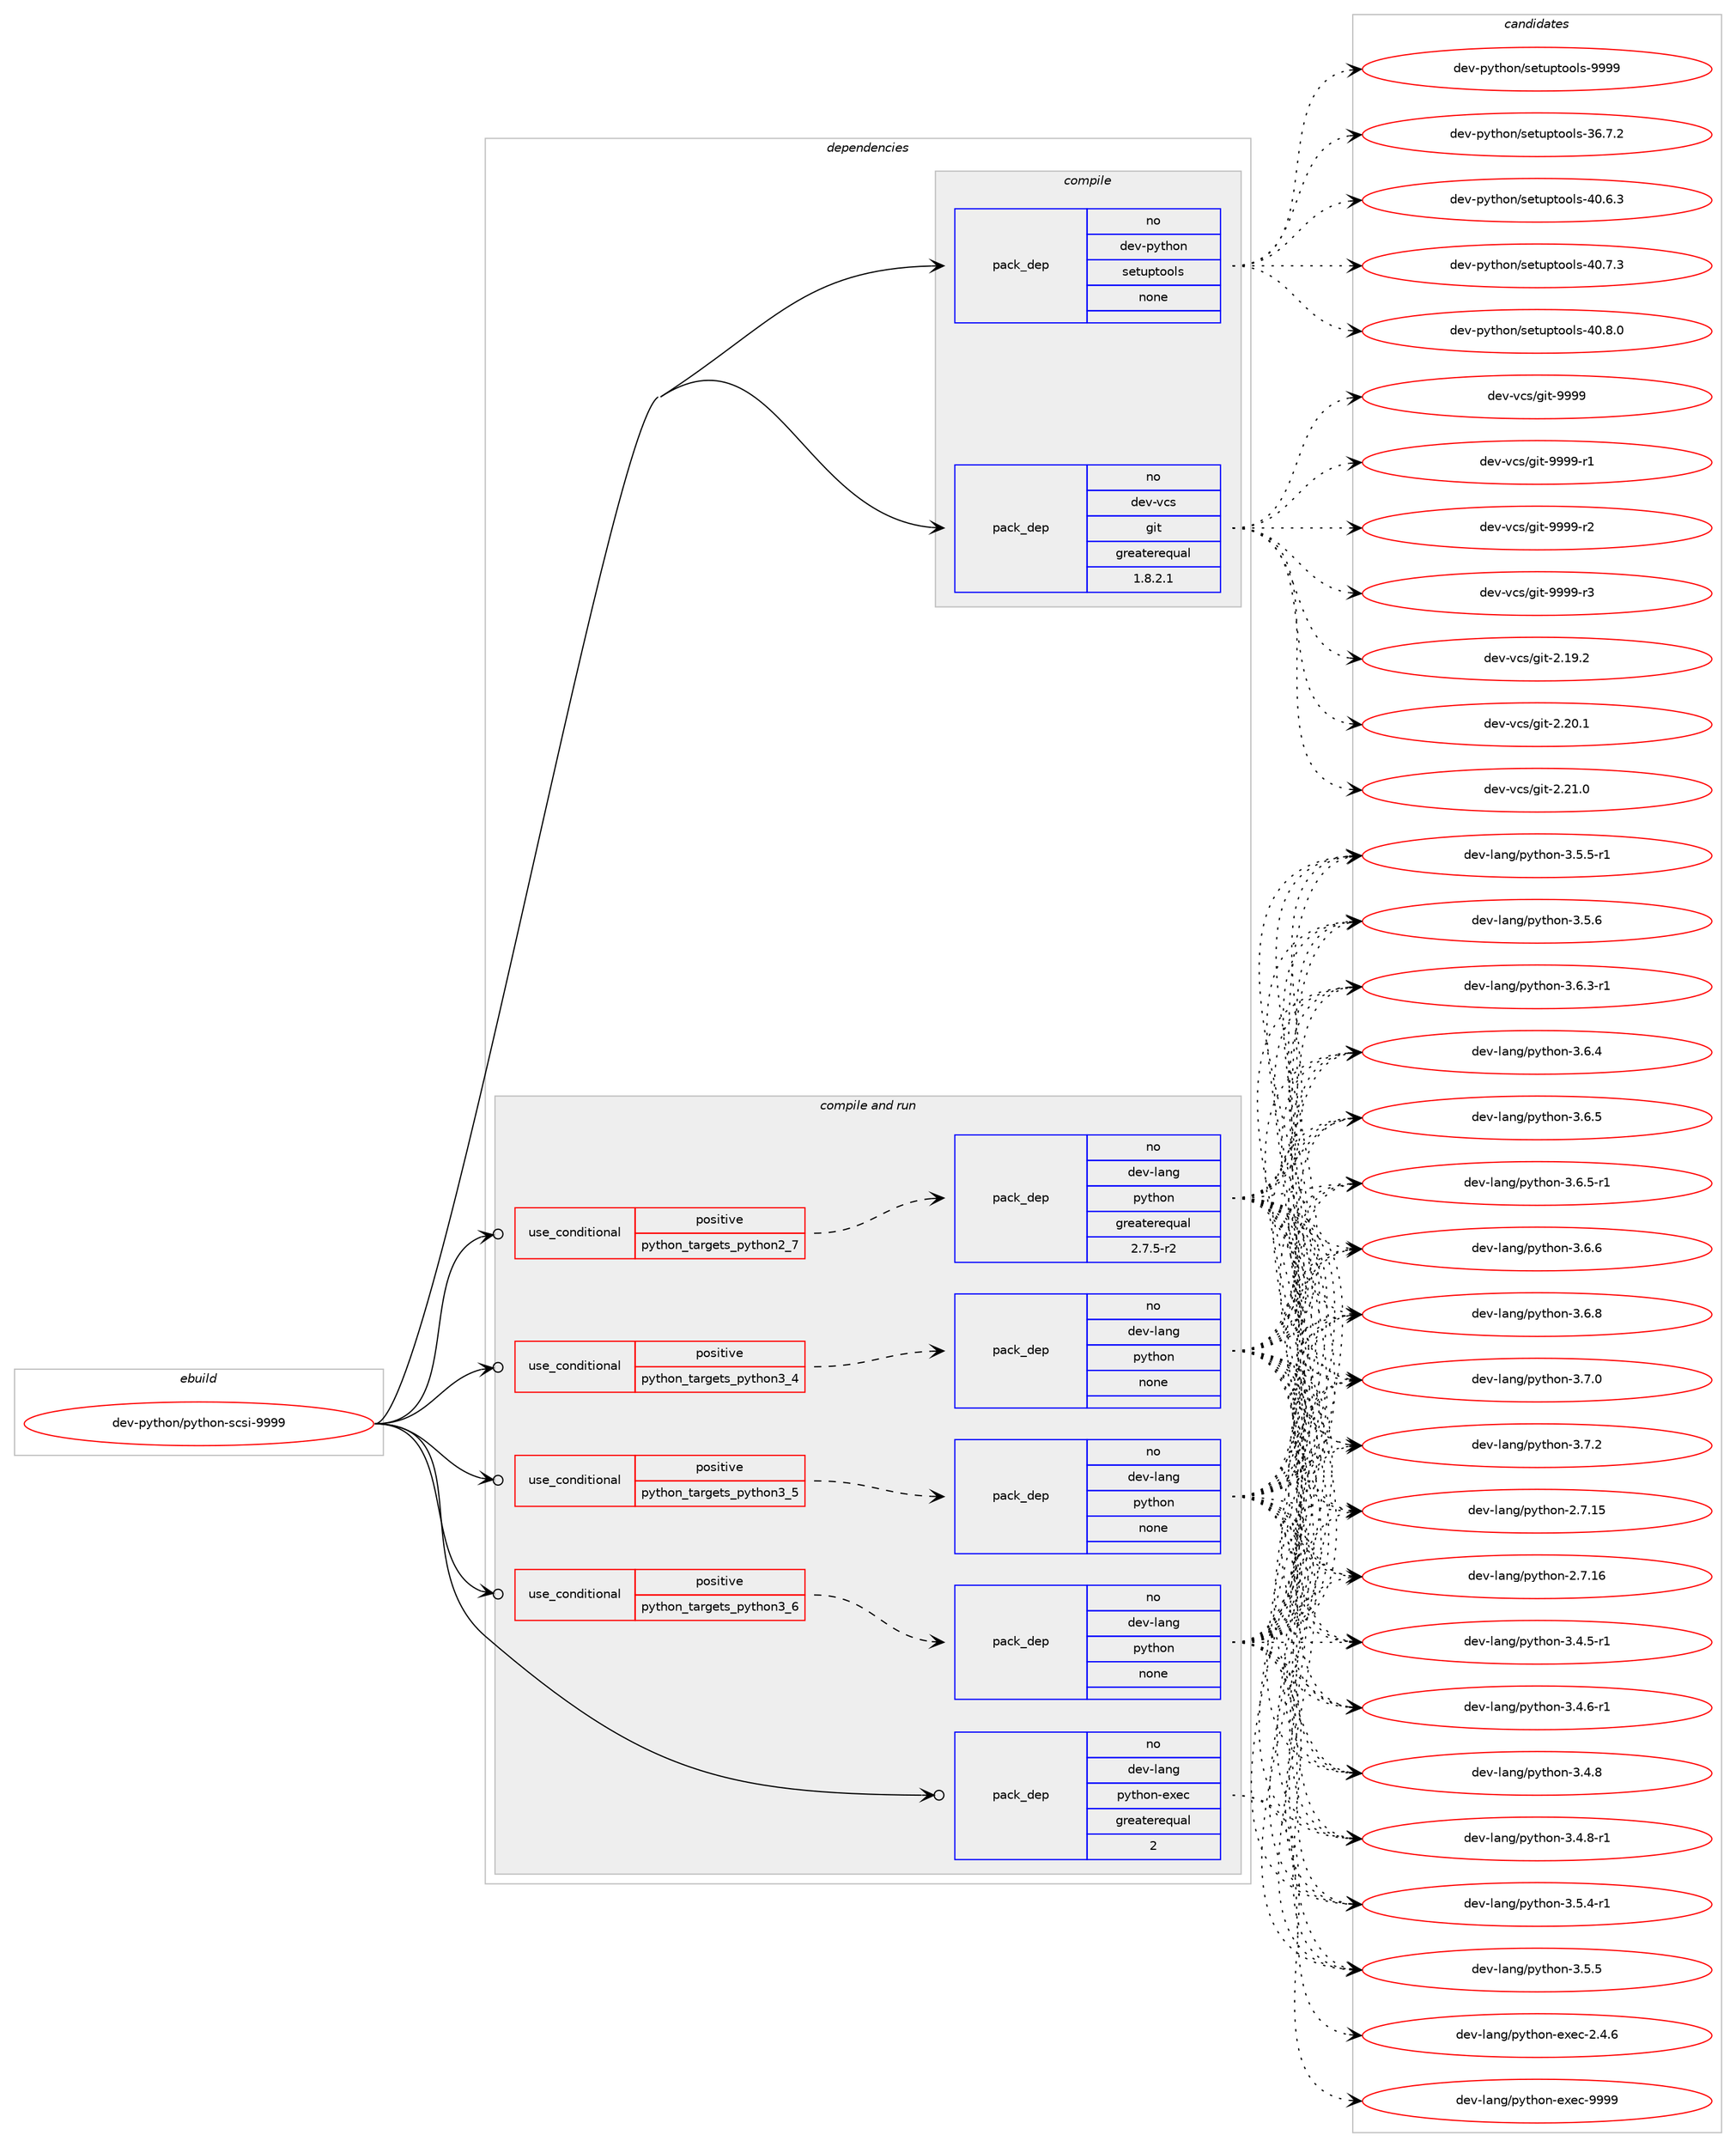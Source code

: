 digraph prolog {

# *************
# Graph options
# *************

newrank=true;
concentrate=true;
compound=true;
graph [rankdir=LR,fontname=Helvetica,fontsize=10,ranksep=1.5];#, ranksep=2.5, nodesep=0.2];
edge  [arrowhead=vee];
node  [fontname=Helvetica,fontsize=10];

# **********
# The ebuild
# **********

subgraph cluster_leftcol {
color=gray;
rank=same;
label=<<i>ebuild</i>>;
id [label="dev-python/python-scsi-9999", color=red, width=4, href="../dev-python/python-scsi-9999.svg"];
}

# ****************
# The dependencies
# ****************

subgraph cluster_midcol {
color=gray;
label=<<i>dependencies</i>>;
subgraph cluster_compile {
fillcolor="#eeeeee";
style=filled;
label=<<i>compile</i>>;
subgraph pack1030173 {
dependency1436528 [label=<<TABLE BORDER="0" CELLBORDER="1" CELLSPACING="0" CELLPADDING="4" WIDTH="220"><TR><TD ROWSPAN="6" CELLPADDING="30">pack_dep</TD></TR><TR><TD WIDTH="110">no</TD></TR><TR><TD>dev-python</TD></TR><TR><TD>setuptools</TD></TR><TR><TD>none</TD></TR><TR><TD></TD></TR></TABLE>>, shape=none, color=blue];
}
id:e -> dependency1436528:w [weight=20,style="solid",arrowhead="vee"];
subgraph pack1030174 {
dependency1436529 [label=<<TABLE BORDER="0" CELLBORDER="1" CELLSPACING="0" CELLPADDING="4" WIDTH="220"><TR><TD ROWSPAN="6" CELLPADDING="30">pack_dep</TD></TR><TR><TD WIDTH="110">no</TD></TR><TR><TD>dev-vcs</TD></TR><TR><TD>git</TD></TR><TR><TD>greaterequal</TD></TR><TR><TD>1.8.2.1</TD></TR></TABLE>>, shape=none, color=blue];
}
id:e -> dependency1436529:w [weight=20,style="solid",arrowhead="vee"];
}
subgraph cluster_compileandrun {
fillcolor="#eeeeee";
style=filled;
label=<<i>compile and run</i>>;
subgraph cond383001 {
dependency1436530 [label=<<TABLE BORDER="0" CELLBORDER="1" CELLSPACING="0" CELLPADDING="4"><TR><TD ROWSPAN="3" CELLPADDING="10">use_conditional</TD></TR><TR><TD>positive</TD></TR><TR><TD>python_targets_python2_7</TD></TR></TABLE>>, shape=none, color=red];
subgraph pack1030175 {
dependency1436531 [label=<<TABLE BORDER="0" CELLBORDER="1" CELLSPACING="0" CELLPADDING="4" WIDTH="220"><TR><TD ROWSPAN="6" CELLPADDING="30">pack_dep</TD></TR><TR><TD WIDTH="110">no</TD></TR><TR><TD>dev-lang</TD></TR><TR><TD>python</TD></TR><TR><TD>greaterequal</TD></TR><TR><TD>2.7.5-r2</TD></TR></TABLE>>, shape=none, color=blue];
}
dependency1436530:e -> dependency1436531:w [weight=20,style="dashed",arrowhead="vee"];
}
id:e -> dependency1436530:w [weight=20,style="solid",arrowhead="odotvee"];
subgraph cond383002 {
dependency1436532 [label=<<TABLE BORDER="0" CELLBORDER="1" CELLSPACING="0" CELLPADDING="4"><TR><TD ROWSPAN="3" CELLPADDING="10">use_conditional</TD></TR><TR><TD>positive</TD></TR><TR><TD>python_targets_python3_4</TD></TR></TABLE>>, shape=none, color=red];
subgraph pack1030176 {
dependency1436533 [label=<<TABLE BORDER="0" CELLBORDER="1" CELLSPACING="0" CELLPADDING="4" WIDTH="220"><TR><TD ROWSPAN="6" CELLPADDING="30">pack_dep</TD></TR><TR><TD WIDTH="110">no</TD></TR><TR><TD>dev-lang</TD></TR><TR><TD>python</TD></TR><TR><TD>none</TD></TR><TR><TD></TD></TR></TABLE>>, shape=none, color=blue];
}
dependency1436532:e -> dependency1436533:w [weight=20,style="dashed",arrowhead="vee"];
}
id:e -> dependency1436532:w [weight=20,style="solid",arrowhead="odotvee"];
subgraph cond383003 {
dependency1436534 [label=<<TABLE BORDER="0" CELLBORDER="1" CELLSPACING="0" CELLPADDING="4"><TR><TD ROWSPAN="3" CELLPADDING="10">use_conditional</TD></TR><TR><TD>positive</TD></TR><TR><TD>python_targets_python3_5</TD></TR></TABLE>>, shape=none, color=red];
subgraph pack1030177 {
dependency1436535 [label=<<TABLE BORDER="0" CELLBORDER="1" CELLSPACING="0" CELLPADDING="4" WIDTH="220"><TR><TD ROWSPAN="6" CELLPADDING="30">pack_dep</TD></TR><TR><TD WIDTH="110">no</TD></TR><TR><TD>dev-lang</TD></TR><TR><TD>python</TD></TR><TR><TD>none</TD></TR><TR><TD></TD></TR></TABLE>>, shape=none, color=blue];
}
dependency1436534:e -> dependency1436535:w [weight=20,style="dashed",arrowhead="vee"];
}
id:e -> dependency1436534:w [weight=20,style="solid",arrowhead="odotvee"];
subgraph cond383004 {
dependency1436536 [label=<<TABLE BORDER="0" CELLBORDER="1" CELLSPACING="0" CELLPADDING="4"><TR><TD ROWSPAN="3" CELLPADDING="10">use_conditional</TD></TR><TR><TD>positive</TD></TR><TR><TD>python_targets_python3_6</TD></TR></TABLE>>, shape=none, color=red];
subgraph pack1030178 {
dependency1436537 [label=<<TABLE BORDER="0" CELLBORDER="1" CELLSPACING="0" CELLPADDING="4" WIDTH="220"><TR><TD ROWSPAN="6" CELLPADDING="30">pack_dep</TD></TR><TR><TD WIDTH="110">no</TD></TR><TR><TD>dev-lang</TD></TR><TR><TD>python</TD></TR><TR><TD>none</TD></TR><TR><TD></TD></TR></TABLE>>, shape=none, color=blue];
}
dependency1436536:e -> dependency1436537:w [weight=20,style="dashed",arrowhead="vee"];
}
id:e -> dependency1436536:w [weight=20,style="solid",arrowhead="odotvee"];
subgraph pack1030179 {
dependency1436538 [label=<<TABLE BORDER="0" CELLBORDER="1" CELLSPACING="0" CELLPADDING="4" WIDTH="220"><TR><TD ROWSPAN="6" CELLPADDING="30">pack_dep</TD></TR><TR><TD WIDTH="110">no</TD></TR><TR><TD>dev-lang</TD></TR><TR><TD>python-exec</TD></TR><TR><TD>greaterequal</TD></TR><TR><TD>2</TD></TR></TABLE>>, shape=none, color=blue];
}
id:e -> dependency1436538:w [weight=20,style="solid",arrowhead="odotvee"];
}
subgraph cluster_run {
fillcolor="#eeeeee";
style=filled;
label=<<i>run</i>>;
}
}

# **************
# The candidates
# **************

subgraph cluster_choices {
rank=same;
color=gray;
label=<<i>candidates</i>>;

subgraph choice1030173 {
color=black;
nodesep=1;
choice100101118451121211161041111104711510111611711211611111110811545515446554650 [label="dev-python/setuptools-36.7.2", color=red, width=4,href="../dev-python/setuptools-36.7.2.svg"];
choice100101118451121211161041111104711510111611711211611111110811545524846544651 [label="dev-python/setuptools-40.6.3", color=red, width=4,href="../dev-python/setuptools-40.6.3.svg"];
choice100101118451121211161041111104711510111611711211611111110811545524846554651 [label="dev-python/setuptools-40.7.3", color=red, width=4,href="../dev-python/setuptools-40.7.3.svg"];
choice100101118451121211161041111104711510111611711211611111110811545524846564648 [label="dev-python/setuptools-40.8.0", color=red, width=4,href="../dev-python/setuptools-40.8.0.svg"];
choice10010111845112121116104111110471151011161171121161111111081154557575757 [label="dev-python/setuptools-9999", color=red, width=4,href="../dev-python/setuptools-9999.svg"];
dependency1436528:e -> choice100101118451121211161041111104711510111611711211611111110811545515446554650:w [style=dotted,weight="100"];
dependency1436528:e -> choice100101118451121211161041111104711510111611711211611111110811545524846544651:w [style=dotted,weight="100"];
dependency1436528:e -> choice100101118451121211161041111104711510111611711211611111110811545524846554651:w [style=dotted,weight="100"];
dependency1436528:e -> choice100101118451121211161041111104711510111611711211611111110811545524846564648:w [style=dotted,weight="100"];
dependency1436528:e -> choice10010111845112121116104111110471151011161171121161111111081154557575757:w [style=dotted,weight="100"];
}
subgraph choice1030174 {
color=black;
nodesep=1;
choice10010111845118991154710310511645504649574650 [label="dev-vcs/git-2.19.2", color=red, width=4,href="../dev-vcs/git-2.19.2.svg"];
choice10010111845118991154710310511645504650484649 [label="dev-vcs/git-2.20.1", color=red, width=4,href="../dev-vcs/git-2.20.1.svg"];
choice10010111845118991154710310511645504650494648 [label="dev-vcs/git-2.21.0", color=red, width=4,href="../dev-vcs/git-2.21.0.svg"];
choice1001011184511899115471031051164557575757 [label="dev-vcs/git-9999", color=red, width=4,href="../dev-vcs/git-9999.svg"];
choice10010111845118991154710310511645575757574511449 [label="dev-vcs/git-9999-r1", color=red, width=4,href="../dev-vcs/git-9999-r1.svg"];
choice10010111845118991154710310511645575757574511450 [label="dev-vcs/git-9999-r2", color=red, width=4,href="../dev-vcs/git-9999-r2.svg"];
choice10010111845118991154710310511645575757574511451 [label="dev-vcs/git-9999-r3", color=red, width=4,href="../dev-vcs/git-9999-r3.svg"];
dependency1436529:e -> choice10010111845118991154710310511645504649574650:w [style=dotted,weight="100"];
dependency1436529:e -> choice10010111845118991154710310511645504650484649:w [style=dotted,weight="100"];
dependency1436529:e -> choice10010111845118991154710310511645504650494648:w [style=dotted,weight="100"];
dependency1436529:e -> choice1001011184511899115471031051164557575757:w [style=dotted,weight="100"];
dependency1436529:e -> choice10010111845118991154710310511645575757574511449:w [style=dotted,weight="100"];
dependency1436529:e -> choice10010111845118991154710310511645575757574511450:w [style=dotted,weight="100"];
dependency1436529:e -> choice10010111845118991154710310511645575757574511451:w [style=dotted,weight="100"];
}
subgraph choice1030175 {
color=black;
nodesep=1;
choice10010111845108971101034711212111610411111045504655464953 [label="dev-lang/python-2.7.15", color=red, width=4,href="../dev-lang/python-2.7.15.svg"];
choice10010111845108971101034711212111610411111045504655464954 [label="dev-lang/python-2.7.16", color=red, width=4,href="../dev-lang/python-2.7.16.svg"];
choice1001011184510897110103471121211161041111104551465246534511449 [label="dev-lang/python-3.4.5-r1", color=red, width=4,href="../dev-lang/python-3.4.5-r1.svg"];
choice1001011184510897110103471121211161041111104551465246544511449 [label="dev-lang/python-3.4.6-r1", color=red, width=4,href="../dev-lang/python-3.4.6-r1.svg"];
choice100101118451089711010347112121116104111110455146524656 [label="dev-lang/python-3.4.8", color=red, width=4,href="../dev-lang/python-3.4.8.svg"];
choice1001011184510897110103471121211161041111104551465246564511449 [label="dev-lang/python-3.4.8-r1", color=red, width=4,href="../dev-lang/python-3.4.8-r1.svg"];
choice1001011184510897110103471121211161041111104551465346524511449 [label="dev-lang/python-3.5.4-r1", color=red, width=4,href="../dev-lang/python-3.5.4-r1.svg"];
choice100101118451089711010347112121116104111110455146534653 [label="dev-lang/python-3.5.5", color=red, width=4,href="../dev-lang/python-3.5.5.svg"];
choice1001011184510897110103471121211161041111104551465346534511449 [label="dev-lang/python-3.5.5-r1", color=red, width=4,href="../dev-lang/python-3.5.5-r1.svg"];
choice100101118451089711010347112121116104111110455146534654 [label="dev-lang/python-3.5.6", color=red, width=4,href="../dev-lang/python-3.5.6.svg"];
choice1001011184510897110103471121211161041111104551465446514511449 [label="dev-lang/python-3.6.3-r1", color=red, width=4,href="../dev-lang/python-3.6.3-r1.svg"];
choice100101118451089711010347112121116104111110455146544652 [label="dev-lang/python-3.6.4", color=red, width=4,href="../dev-lang/python-3.6.4.svg"];
choice100101118451089711010347112121116104111110455146544653 [label="dev-lang/python-3.6.5", color=red, width=4,href="../dev-lang/python-3.6.5.svg"];
choice1001011184510897110103471121211161041111104551465446534511449 [label="dev-lang/python-3.6.5-r1", color=red, width=4,href="../dev-lang/python-3.6.5-r1.svg"];
choice100101118451089711010347112121116104111110455146544654 [label="dev-lang/python-3.6.6", color=red, width=4,href="../dev-lang/python-3.6.6.svg"];
choice100101118451089711010347112121116104111110455146544656 [label="dev-lang/python-3.6.8", color=red, width=4,href="../dev-lang/python-3.6.8.svg"];
choice100101118451089711010347112121116104111110455146554648 [label="dev-lang/python-3.7.0", color=red, width=4,href="../dev-lang/python-3.7.0.svg"];
choice100101118451089711010347112121116104111110455146554650 [label="dev-lang/python-3.7.2", color=red, width=4,href="../dev-lang/python-3.7.2.svg"];
dependency1436531:e -> choice10010111845108971101034711212111610411111045504655464953:w [style=dotted,weight="100"];
dependency1436531:e -> choice10010111845108971101034711212111610411111045504655464954:w [style=dotted,weight="100"];
dependency1436531:e -> choice1001011184510897110103471121211161041111104551465246534511449:w [style=dotted,weight="100"];
dependency1436531:e -> choice1001011184510897110103471121211161041111104551465246544511449:w [style=dotted,weight="100"];
dependency1436531:e -> choice100101118451089711010347112121116104111110455146524656:w [style=dotted,weight="100"];
dependency1436531:e -> choice1001011184510897110103471121211161041111104551465246564511449:w [style=dotted,weight="100"];
dependency1436531:e -> choice1001011184510897110103471121211161041111104551465346524511449:w [style=dotted,weight="100"];
dependency1436531:e -> choice100101118451089711010347112121116104111110455146534653:w [style=dotted,weight="100"];
dependency1436531:e -> choice1001011184510897110103471121211161041111104551465346534511449:w [style=dotted,weight="100"];
dependency1436531:e -> choice100101118451089711010347112121116104111110455146534654:w [style=dotted,weight="100"];
dependency1436531:e -> choice1001011184510897110103471121211161041111104551465446514511449:w [style=dotted,weight="100"];
dependency1436531:e -> choice100101118451089711010347112121116104111110455146544652:w [style=dotted,weight="100"];
dependency1436531:e -> choice100101118451089711010347112121116104111110455146544653:w [style=dotted,weight="100"];
dependency1436531:e -> choice1001011184510897110103471121211161041111104551465446534511449:w [style=dotted,weight="100"];
dependency1436531:e -> choice100101118451089711010347112121116104111110455146544654:w [style=dotted,weight="100"];
dependency1436531:e -> choice100101118451089711010347112121116104111110455146544656:w [style=dotted,weight="100"];
dependency1436531:e -> choice100101118451089711010347112121116104111110455146554648:w [style=dotted,weight="100"];
dependency1436531:e -> choice100101118451089711010347112121116104111110455146554650:w [style=dotted,weight="100"];
}
subgraph choice1030176 {
color=black;
nodesep=1;
choice10010111845108971101034711212111610411111045504655464953 [label="dev-lang/python-2.7.15", color=red, width=4,href="../dev-lang/python-2.7.15.svg"];
choice10010111845108971101034711212111610411111045504655464954 [label="dev-lang/python-2.7.16", color=red, width=4,href="../dev-lang/python-2.7.16.svg"];
choice1001011184510897110103471121211161041111104551465246534511449 [label="dev-lang/python-3.4.5-r1", color=red, width=4,href="../dev-lang/python-3.4.5-r1.svg"];
choice1001011184510897110103471121211161041111104551465246544511449 [label="dev-lang/python-3.4.6-r1", color=red, width=4,href="../dev-lang/python-3.4.6-r1.svg"];
choice100101118451089711010347112121116104111110455146524656 [label="dev-lang/python-3.4.8", color=red, width=4,href="../dev-lang/python-3.4.8.svg"];
choice1001011184510897110103471121211161041111104551465246564511449 [label="dev-lang/python-3.4.8-r1", color=red, width=4,href="../dev-lang/python-3.4.8-r1.svg"];
choice1001011184510897110103471121211161041111104551465346524511449 [label="dev-lang/python-3.5.4-r1", color=red, width=4,href="../dev-lang/python-3.5.4-r1.svg"];
choice100101118451089711010347112121116104111110455146534653 [label="dev-lang/python-3.5.5", color=red, width=4,href="../dev-lang/python-3.5.5.svg"];
choice1001011184510897110103471121211161041111104551465346534511449 [label="dev-lang/python-3.5.5-r1", color=red, width=4,href="../dev-lang/python-3.5.5-r1.svg"];
choice100101118451089711010347112121116104111110455146534654 [label="dev-lang/python-3.5.6", color=red, width=4,href="../dev-lang/python-3.5.6.svg"];
choice1001011184510897110103471121211161041111104551465446514511449 [label="dev-lang/python-3.6.3-r1", color=red, width=4,href="../dev-lang/python-3.6.3-r1.svg"];
choice100101118451089711010347112121116104111110455146544652 [label="dev-lang/python-3.6.4", color=red, width=4,href="../dev-lang/python-3.6.4.svg"];
choice100101118451089711010347112121116104111110455146544653 [label="dev-lang/python-3.6.5", color=red, width=4,href="../dev-lang/python-3.6.5.svg"];
choice1001011184510897110103471121211161041111104551465446534511449 [label="dev-lang/python-3.6.5-r1", color=red, width=4,href="../dev-lang/python-3.6.5-r1.svg"];
choice100101118451089711010347112121116104111110455146544654 [label="dev-lang/python-3.6.6", color=red, width=4,href="../dev-lang/python-3.6.6.svg"];
choice100101118451089711010347112121116104111110455146544656 [label="dev-lang/python-3.6.8", color=red, width=4,href="../dev-lang/python-3.6.8.svg"];
choice100101118451089711010347112121116104111110455146554648 [label="dev-lang/python-3.7.0", color=red, width=4,href="../dev-lang/python-3.7.0.svg"];
choice100101118451089711010347112121116104111110455146554650 [label="dev-lang/python-3.7.2", color=red, width=4,href="../dev-lang/python-3.7.2.svg"];
dependency1436533:e -> choice10010111845108971101034711212111610411111045504655464953:w [style=dotted,weight="100"];
dependency1436533:e -> choice10010111845108971101034711212111610411111045504655464954:w [style=dotted,weight="100"];
dependency1436533:e -> choice1001011184510897110103471121211161041111104551465246534511449:w [style=dotted,weight="100"];
dependency1436533:e -> choice1001011184510897110103471121211161041111104551465246544511449:w [style=dotted,weight="100"];
dependency1436533:e -> choice100101118451089711010347112121116104111110455146524656:w [style=dotted,weight="100"];
dependency1436533:e -> choice1001011184510897110103471121211161041111104551465246564511449:w [style=dotted,weight="100"];
dependency1436533:e -> choice1001011184510897110103471121211161041111104551465346524511449:w [style=dotted,weight="100"];
dependency1436533:e -> choice100101118451089711010347112121116104111110455146534653:w [style=dotted,weight="100"];
dependency1436533:e -> choice1001011184510897110103471121211161041111104551465346534511449:w [style=dotted,weight="100"];
dependency1436533:e -> choice100101118451089711010347112121116104111110455146534654:w [style=dotted,weight="100"];
dependency1436533:e -> choice1001011184510897110103471121211161041111104551465446514511449:w [style=dotted,weight="100"];
dependency1436533:e -> choice100101118451089711010347112121116104111110455146544652:w [style=dotted,weight="100"];
dependency1436533:e -> choice100101118451089711010347112121116104111110455146544653:w [style=dotted,weight="100"];
dependency1436533:e -> choice1001011184510897110103471121211161041111104551465446534511449:w [style=dotted,weight="100"];
dependency1436533:e -> choice100101118451089711010347112121116104111110455146544654:w [style=dotted,weight="100"];
dependency1436533:e -> choice100101118451089711010347112121116104111110455146544656:w [style=dotted,weight="100"];
dependency1436533:e -> choice100101118451089711010347112121116104111110455146554648:w [style=dotted,weight="100"];
dependency1436533:e -> choice100101118451089711010347112121116104111110455146554650:w [style=dotted,weight="100"];
}
subgraph choice1030177 {
color=black;
nodesep=1;
choice10010111845108971101034711212111610411111045504655464953 [label="dev-lang/python-2.7.15", color=red, width=4,href="../dev-lang/python-2.7.15.svg"];
choice10010111845108971101034711212111610411111045504655464954 [label="dev-lang/python-2.7.16", color=red, width=4,href="../dev-lang/python-2.7.16.svg"];
choice1001011184510897110103471121211161041111104551465246534511449 [label="dev-lang/python-3.4.5-r1", color=red, width=4,href="../dev-lang/python-3.4.5-r1.svg"];
choice1001011184510897110103471121211161041111104551465246544511449 [label="dev-lang/python-3.4.6-r1", color=red, width=4,href="../dev-lang/python-3.4.6-r1.svg"];
choice100101118451089711010347112121116104111110455146524656 [label="dev-lang/python-3.4.8", color=red, width=4,href="../dev-lang/python-3.4.8.svg"];
choice1001011184510897110103471121211161041111104551465246564511449 [label="dev-lang/python-3.4.8-r1", color=red, width=4,href="../dev-lang/python-3.4.8-r1.svg"];
choice1001011184510897110103471121211161041111104551465346524511449 [label="dev-lang/python-3.5.4-r1", color=red, width=4,href="../dev-lang/python-3.5.4-r1.svg"];
choice100101118451089711010347112121116104111110455146534653 [label="dev-lang/python-3.5.5", color=red, width=4,href="../dev-lang/python-3.5.5.svg"];
choice1001011184510897110103471121211161041111104551465346534511449 [label="dev-lang/python-3.5.5-r1", color=red, width=4,href="../dev-lang/python-3.5.5-r1.svg"];
choice100101118451089711010347112121116104111110455146534654 [label="dev-lang/python-3.5.6", color=red, width=4,href="../dev-lang/python-3.5.6.svg"];
choice1001011184510897110103471121211161041111104551465446514511449 [label="dev-lang/python-3.6.3-r1", color=red, width=4,href="../dev-lang/python-3.6.3-r1.svg"];
choice100101118451089711010347112121116104111110455146544652 [label="dev-lang/python-3.6.4", color=red, width=4,href="../dev-lang/python-3.6.4.svg"];
choice100101118451089711010347112121116104111110455146544653 [label="dev-lang/python-3.6.5", color=red, width=4,href="../dev-lang/python-3.6.5.svg"];
choice1001011184510897110103471121211161041111104551465446534511449 [label="dev-lang/python-3.6.5-r1", color=red, width=4,href="../dev-lang/python-3.6.5-r1.svg"];
choice100101118451089711010347112121116104111110455146544654 [label="dev-lang/python-3.6.6", color=red, width=4,href="../dev-lang/python-3.6.6.svg"];
choice100101118451089711010347112121116104111110455146544656 [label="dev-lang/python-3.6.8", color=red, width=4,href="../dev-lang/python-3.6.8.svg"];
choice100101118451089711010347112121116104111110455146554648 [label="dev-lang/python-3.7.0", color=red, width=4,href="../dev-lang/python-3.7.0.svg"];
choice100101118451089711010347112121116104111110455146554650 [label="dev-lang/python-3.7.2", color=red, width=4,href="../dev-lang/python-3.7.2.svg"];
dependency1436535:e -> choice10010111845108971101034711212111610411111045504655464953:w [style=dotted,weight="100"];
dependency1436535:e -> choice10010111845108971101034711212111610411111045504655464954:w [style=dotted,weight="100"];
dependency1436535:e -> choice1001011184510897110103471121211161041111104551465246534511449:w [style=dotted,weight="100"];
dependency1436535:e -> choice1001011184510897110103471121211161041111104551465246544511449:w [style=dotted,weight="100"];
dependency1436535:e -> choice100101118451089711010347112121116104111110455146524656:w [style=dotted,weight="100"];
dependency1436535:e -> choice1001011184510897110103471121211161041111104551465246564511449:w [style=dotted,weight="100"];
dependency1436535:e -> choice1001011184510897110103471121211161041111104551465346524511449:w [style=dotted,weight="100"];
dependency1436535:e -> choice100101118451089711010347112121116104111110455146534653:w [style=dotted,weight="100"];
dependency1436535:e -> choice1001011184510897110103471121211161041111104551465346534511449:w [style=dotted,weight="100"];
dependency1436535:e -> choice100101118451089711010347112121116104111110455146534654:w [style=dotted,weight="100"];
dependency1436535:e -> choice1001011184510897110103471121211161041111104551465446514511449:w [style=dotted,weight="100"];
dependency1436535:e -> choice100101118451089711010347112121116104111110455146544652:w [style=dotted,weight="100"];
dependency1436535:e -> choice100101118451089711010347112121116104111110455146544653:w [style=dotted,weight="100"];
dependency1436535:e -> choice1001011184510897110103471121211161041111104551465446534511449:w [style=dotted,weight="100"];
dependency1436535:e -> choice100101118451089711010347112121116104111110455146544654:w [style=dotted,weight="100"];
dependency1436535:e -> choice100101118451089711010347112121116104111110455146544656:w [style=dotted,weight="100"];
dependency1436535:e -> choice100101118451089711010347112121116104111110455146554648:w [style=dotted,weight="100"];
dependency1436535:e -> choice100101118451089711010347112121116104111110455146554650:w [style=dotted,weight="100"];
}
subgraph choice1030178 {
color=black;
nodesep=1;
choice10010111845108971101034711212111610411111045504655464953 [label="dev-lang/python-2.7.15", color=red, width=4,href="../dev-lang/python-2.7.15.svg"];
choice10010111845108971101034711212111610411111045504655464954 [label="dev-lang/python-2.7.16", color=red, width=4,href="../dev-lang/python-2.7.16.svg"];
choice1001011184510897110103471121211161041111104551465246534511449 [label="dev-lang/python-3.4.5-r1", color=red, width=4,href="../dev-lang/python-3.4.5-r1.svg"];
choice1001011184510897110103471121211161041111104551465246544511449 [label="dev-lang/python-3.4.6-r1", color=red, width=4,href="../dev-lang/python-3.4.6-r1.svg"];
choice100101118451089711010347112121116104111110455146524656 [label="dev-lang/python-3.4.8", color=red, width=4,href="../dev-lang/python-3.4.8.svg"];
choice1001011184510897110103471121211161041111104551465246564511449 [label="dev-lang/python-3.4.8-r1", color=red, width=4,href="../dev-lang/python-3.4.8-r1.svg"];
choice1001011184510897110103471121211161041111104551465346524511449 [label="dev-lang/python-3.5.4-r1", color=red, width=4,href="../dev-lang/python-3.5.4-r1.svg"];
choice100101118451089711010347112121116104111110455146534653 [label="dev-lang/python-3.5.5", color=red, width=4,href="../dev-lang/python-3.5.5.svg"];
choice1001011184510897110103471121211161041111104551465346534511449 [label="dev-lang/python-3.5.5-r1", color=red, width=4,href="../dev-lang/python-3.5.5-r1.svg"];
choice100101118451089711010347112121116104111110455146534654 [label="dev-lang/python-3.5.6", color=red, width=4,href="../dev-lang/python-3.5.6.svg"];
choice1001011184510897110103471121211161041111104551465446514511449 [label="dev-lang/python-3.6.3-r1", color=red, width=4,href="../dev-lang/python-3.6.3-r1.svg"];
choice100101118451089711010347112121116104111110455146544652 [label="dev-lang/python-3.6.4", color=red, width=4,href="../dev-lang/python-3.6.4.svg"];
choice100101118451089711010347112121116104111110455146544653 [label="dev-lang/python-3.6.5", color=red, width=4,href="../dev-lang/python-3.6.5.svg"];
choice1001011184510897110103471121211161041111104551465446534511449 [label="dev-lang/python-3.6.5-r1", color=red, width=4,href="../dev-lang/python-3.6.5-r1.svg"];
choice100101118451089711010347112121116104111110455146544654 [label="dev-lang/python-3.6.6", color=red, width=4,href="../dev-lang/python-3.6.6.svg"];
choice100101118451089711010347112121116104111110455146544656 [label="dev-lang/python-3.6.8", color=red, width=4,href="../dev-lang/python-3.6.8.svg"];
choice100101118451089711010347112121116104111110455146554648 [label="dev-lang/python-3.7.0", color=red, width=4,href="../dev-lang/python-3.7.0.svg"];
choice100101118451089711010347112121116104111110455146554650 [label="dev-lang/python-3.7.2", color=red, width=4,href="../dev-lang/python-3.7.2.svg"];
dependency1436537:e -> choice10010111845108971101034711212111610411111045504655464953:w [style=dotted,weight="100"];
dependency1436537:e -> choice10010111845108971101034711212111610411111045504655464954:w [style=dotted,weight="100"];
dependency1436537:e -> choice1001011184510897110103471121211161041111104551465246534511449:w [style=dotted,weight="100"];
dependency1436537:e -> choice1001011184510897110103471121211161041111104551465246544511449:w [style=dotted,weight="100"];
dependency1436537:e -> choice100101118451089711010347112121116104111110455146524656:w [style=dotted,weight="100"];
dependency1436537:e -> choice1001011184510897110103471121211161041111104551465246564511449:w [style=dotted,weight="100"];
dependency1436537:e -> choice1001011184510897110103471121211161041111104551465346524511449:w [style=dotted,weight="100"];
dependency1436537:e -> choice100101118451089711010347112121116104111110455146534653:w [style=dotted,weight="100"];
dependency1436537:e -> choice1001011184510897110103471121211161041111104551465346534511449:w [style=dotted,weight="100"];
dependency1436537:e -> choice100101118451089711010347112121116104111110455146534654:w [style=dotted,weight="100"];
dependency1436537:e -> choice1001011184510897110103471121211161041111104551465446514511449:w [style=dotted,weight="100"];
dependency1436537:e -> choice100101118451089711010347112121116104111110455146544652:w [style=dotted,weight="100"];
dependency1436537:e -> choice100101118451089711010347112121116104111110455146544653:w [style=dotted,weight="100"];
dependency1436537:e -> choice1001011184510897110103471121211161041111104551465446534511449:w [style=dotted,weight="100"];
dependency1436537:e -> choice100101118451089711010347112121116104111110455146544654:w [style=dotted,weight="100"];
dependency1436537:e -> choice100101118451089711010347112121116104111110455146544656:w [style=dotted,weight="100"];
dependency1436537:e -> choice100101118451089711010347112121116104111110455146554648:w [style=dotted,weight="100"];
dependency1436537:e -> choice100101118451089711010347112121116104111110455146554650:w [style=dotted,weight="100"];
}
subgraph choice1030179 {
color=black;
nodesep=1;
choice1001011184510897110103471121211161041111104510112010199455046524654 [label="dev-lang/python-exec-2.4.6", color=red, width=4,href="../dev-lang/python-exec-2.4.6.svg"];
choice10010111845108971101034711212111610411111045101120101994557575757 [label="dev-lang/python-exec-9999", color=red, width=4,href="../dev-lang/python-exec-9999.svg"];
dependency1436538:e -> choice1001011184510897110103471121211161041111104510112010199455046524654:w [style=dotted,weight="100"];
dependency1436538:e -> choice10010111845108971101034711212111610411111045101120101994557575757:w [style=dotted,weight="100"];
}
}

}
